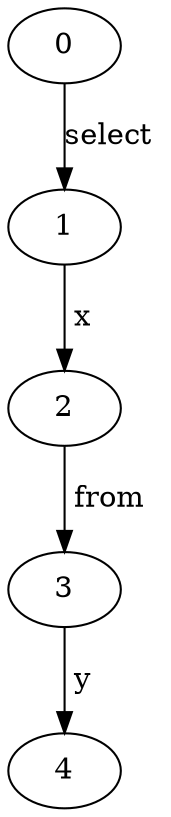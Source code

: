 digraph G
{
0;1;2;3;4;
0->1 [label="select "];
1->2 [label=" x "];
2->3 [label=" from "];
3->4 [label=" y "];
}